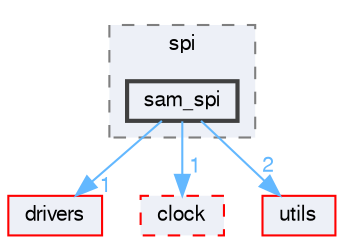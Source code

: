 digraph "sam_spi"
{
 // LATEX_PDF_SIZE
  bgcolor="transparent";
  edge [fontname=FreeSans,fontsize=10,labelfontname=FreeSans,labelfontsize=10];
  node [fontname=FreeSans,fontsize=10,shape=box,height=0.2,width=0.4];
  compound=true
  subgraph clusterdir_288c603995b5bd51450cdc52ea5200b4 {
    graph [ bgcolor="#edf0f7", pencolor="grey50", label="spi", fontname=FreeSans,fontsize=10 style="filled,dashed", URL="dir_288c603995b5bd51450cdc52ea5200b4.html",tooltip=""]
  dir_69b4a194dfad518fa7aefa1c2562dbd6 [label="sam_spi", fillcolor="#edf0f7", color="grey25", style="filled,bold", URL="dir_69b4a194dfad518fa7aefa1c2562dbd6.html",tooltip=""];
  }
  dir_23452eaafd74a0dfcbccff24142d67ec [label="drivers", fillcolor="#edf0f7", color="red", style="filled", URL="dir_23452eaafd74a0dfcbccff24142d67ec.html",tooltip=""];
  dir_410424a981c6afa253b7eef69e83a965 [label="clock", fillcolor="#edf0f7", color="red", style="filled,dashed", URL="dir_410424a981c6afa253b7eef69e83a965.html",tooltip=""];
  dir_7dbb3f8d9b3c7f1bbfe241818c433d10 [label="utils", fillcolor="#edf0f7", color="red", style="filled", URL="dir_7dbb3f8d9b3c7f1bbfe241818c433d10.html",tooltip=""];
  dir_69b4a194dfad518fa7aefa1c2562dbd6->dir_23452eaafd74a0dfcbccff24142d67ec [headlabel="1", labeldistance=1.5 headhref="dir_000042_000014.html" color="steelblue1" fontcolor="steelblue1"];
  dir_69b4a194dfad518fa7aefa1c2562dbd6->dir_410424a981c6afa253b7eef69e83a965 [headlabel="1", labeldistance=1.5 headhref="dir_000042_000004.html" color="steelblue1" fontcolor="steelblue1"];
  dir_69b4a194dfad518fa7aefa1c2562dbd6->dir_7dbb3f8d9b3c7f1bbfe241818c433d10 [headlabel="2", labeldistance=1.5 headhref="dir_000042_000068.html" color="steelblue1" fontcolor="steelblue1"];
}
